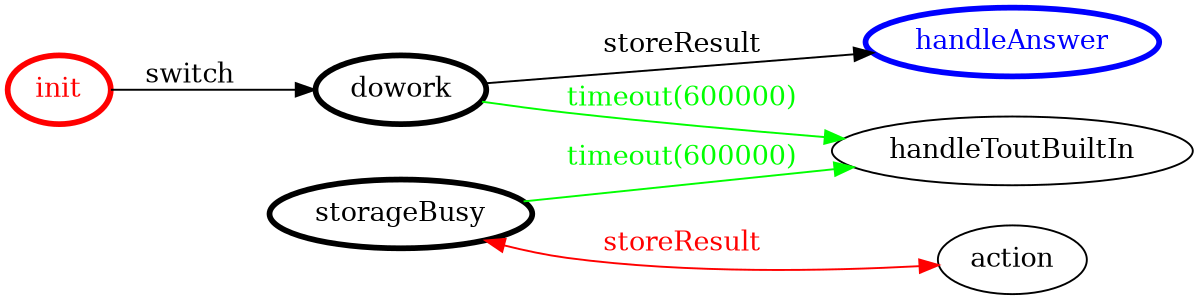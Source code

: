 /*
*
* A GraphViz DOT FSM description 
* Please use a GraphViz visualizer (like http://www.webgraphviz.com)
*  
*/

digraph finite_state_machine {
	rankdir=LR
	size="8,5"
	
	init [ color = red ][ fontcolor = red ][ penwidth = 3 ]
	storageBusy [ color = black ][ fontcolor = black ][ penwidth = 3 ]
	dowork [ color = black ][ fontcolor = black ][ penwidth = 3 ]
	handleAnswer [ color = blue ][ fontcolor = blue ][ penwidth = 3 ]
	
	dowork -> handleAnswer [ label = "storeResult" ][ color = black ][ fontcolor = black ]
	dowork -> handleToutBuiltIn [ label = "timeout(600000)" ][ color = green ][ fontcolor = green ]
	storageBusy -> handleToutBuiltIn [ label = "timeout(600000)" ][ color = green ][ fontcolor = green ]
	init -> dowork [ label = "switch" ][ color = black ][ fontcolor = black ]
	storageBusy -> action [ label = "storeResult" ][ color = red ][ fontcolor = red ][ dir = both ]
}
